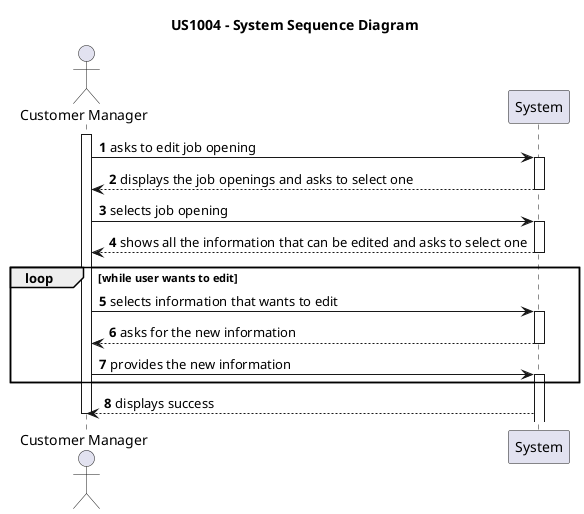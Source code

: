 @startuml
'https://plantuml.com/sequence-diagram

title US1004 - System Sequence Diagram

autonumber

actor "Customer Manager" as USER
participant "System" as SYS

activate USER

USER -> SYS : asks to edit job opening
activate SYS

SYS --> USER : displays the job openings and asks to select one
deactivate SYS


USER -> SYS : selects job opening
activate SYS

SYS --> USER : shows all the information that can be edited and asks to select one
deactivate SYS

loop while user wants to edit

USER -> SYS : selects information that wants to edit
activate SYS

SYS --> USER : asks for the new information
deactivate SYS

USER -> SYS: provides the new information
activate SYS
end loop

SYS --> USER: displays success

deactivate USER


@enduml